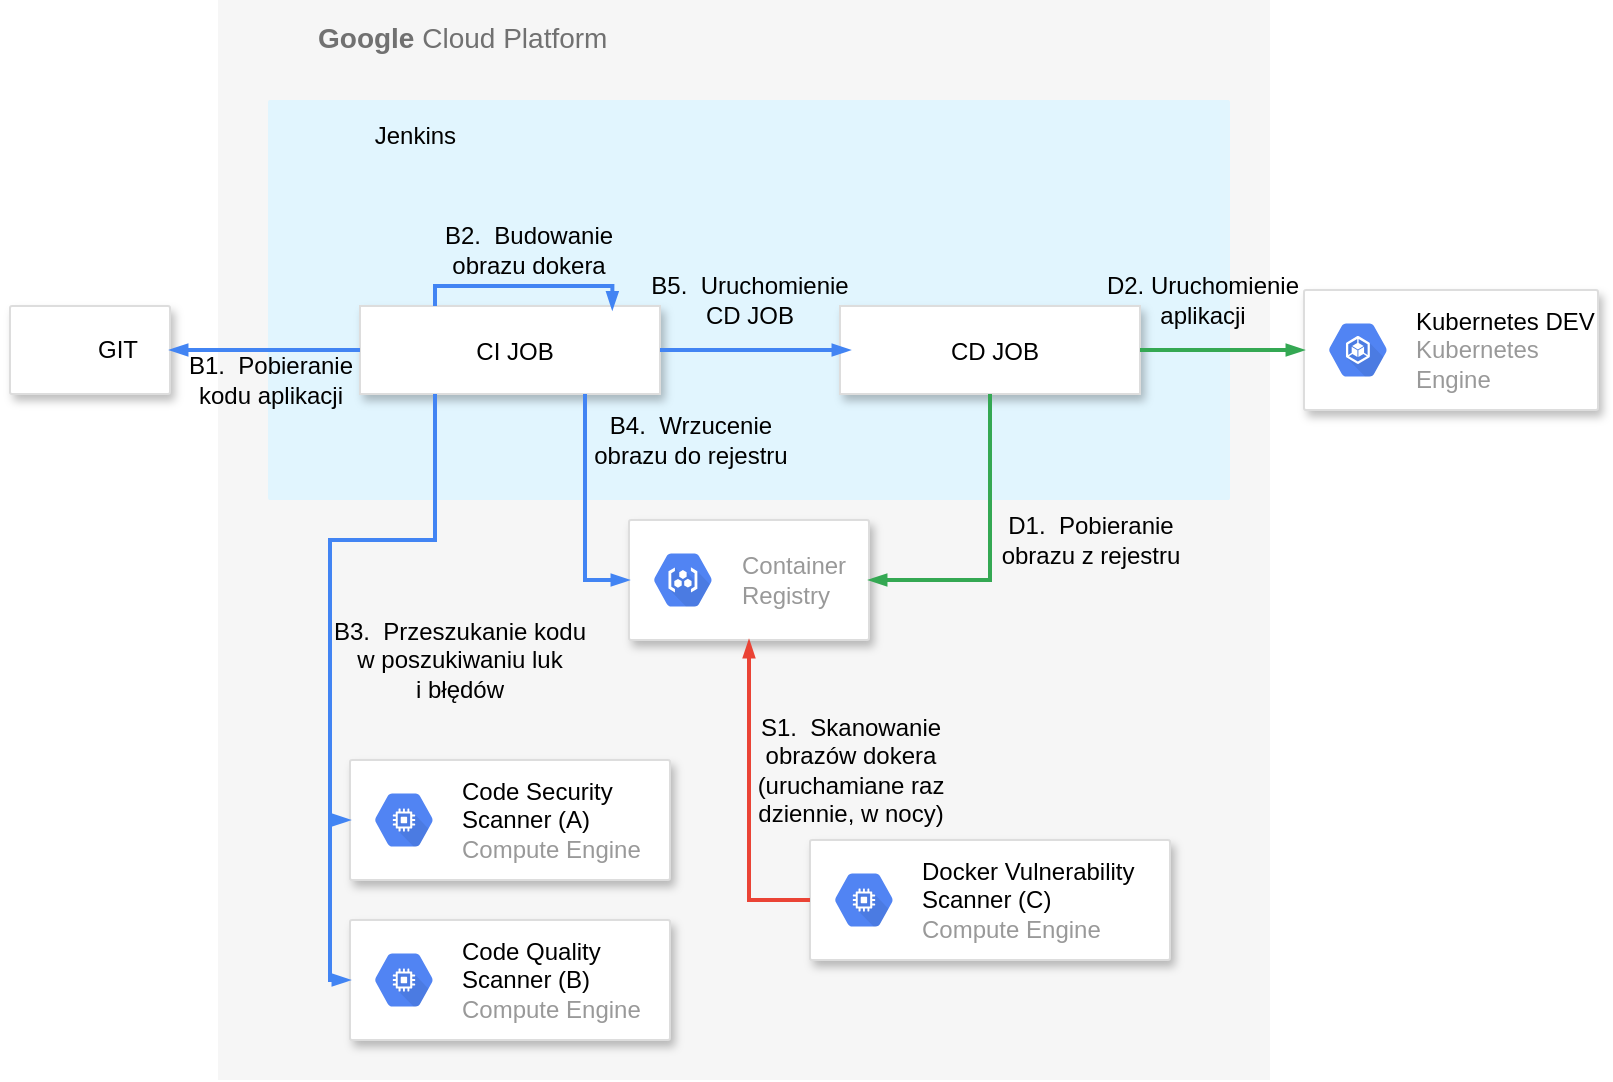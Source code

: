 <mxfile version="15.8.2" type="github">
  <diagram id="MjdOXrJQTWFa9QF7BxTR" name="Page-1">
    <mxGraphModel dx="946" dy="516" grid="1" gridSize="10" guides="1" tooltips="1" connect="1" arrows="1" fold="1" page="1" pageScale="1" pageWidth="827" pageHeight="1169" math="0" shadow="0">
      <root>
        <mxCell id="0" />
        <mxCell id="1" parent="0" />
        <mxCell id="-NTaaX5w-wmXJWBAAZoD-1" value="&lt;b&gt;Google &lt;/b&gt;Cloud Platform" style="fillColor=#F6F6F6;strokeColor=none;shadow=0;gradientColor=none;fontSize=14;align=left;spacing=10;fontColor=#717171;9E9E9E;verticalAlign=top;spacingTop=-4;fontStyle=0;spacingLeft=40;html=1;container=0;" vertex="1" parent="1">
          <mxGeometry x="124" y="10" width="526" height="540" as="geometry" />
        </mxCell>
        <mxCell id="-NTaaX5w-wmXJWBAAZoD-2" value="" style="strokeColor=#dddddd;shadow=1;strokeWidth=1;rounded=1;absoluteArcSize=1;arcSize=2;" vertex="1" parent="1">
          <mxGeometry x="20" y="163" width="80" height="44" as="geometry" />
        </mxCell>
        <mxCell id="-NTaaX5w-wmXJWBAAZoD-3" value="GIT" style="sketch=0;dashed=0;connectable=0;html=1;fillColor=default;strokeColor=none;shape=mxgraph.gcp2.blank;part=1;labelPosition=right;verticalLabelPosition=middle;align=left;verticalAlign=middle;spacingLeft=5;fontSize=12;" vertex="1" parent="-NTaaX5w-wmXJWBAAZoD-2">
          <mxGeometry y="0.5" width="32" height="32" relative="1" as="geometry">
            <mxPoint x="5" y="-16" as="offset" />
          </mxGeometry>
        </mxCell>
        <mxCell id="-NTaaX5w-wmXJWBAAZoD-4" value="" style="shape=image;html=1;verticalAlign=top;verticalLabelPosition=bottom;labelBackgroundColor=#ffffff;imageAspect=0;aspect=fixed;image=https://cdn2.iconfinder.com/data/icons/font-awesome/1792/git-square-128.png;fillColor=none;" vertex="1" parent="-NTaaX5w-wmXJWBAAZoD-2">
          <mxGeometry x="6.67" y="6" width="32" height="32" as="geometry" />
        </mxCell>
        <mxCell id="-NTaaX5w-wmXJWBAAZoD-8" value="&lt;font color=&quot;#000000&quot;&gt;&amp;nbsp; &amp;nbsp; &amp;nbsp; &amp;nbsp; &amp;nbsp; &amp;nbsp; &amp;nbsp;Jenkins&lt;/font&gt;" style="sketch=0;points=[[0,0,0],[0.25,0,0],[0.5,0,0],[0.75,0,0],[1,0,0],[1,0.25,0],[1,0.5,0],[1,0.75,0],[1,1,0],[0.75,1,0],[0.5,1,0],[0.25,1,0],[0,1,0],[0,0.75,0],[0,0.5,0],[0,0.25,0]];rounded=1;absoluteArcSize=1;arcSize=2;html=1;strokeColor=none;gradientColor=none;shadow=0;dashed=0;fontSize=12;fontColor=#9E9E9E;align=left;verticalAlign=top;spacing=10;spacingTop=-4;fillColor=#E1F5FE;" vertex="1" parent="1">
          <mxGeometry x="149" y="60" width="481" height="200" as="geometry" />
        </mxCell>
        <mxCell id="-NTaaX5w-wmXJWBAAZoD-9" value="" style="shape=image;html=1;verticalAlign=top;verticalLabelPosition=bottom;labelBackgroundColor=#ffffff;imageAspect=0;aspect=fixed;image=https://cdn0.iconfinder.com/data/icons/font-awesome-brands-vol-1/512/jenkins-128.png;fillColor=default;" vertex="1" parent="1">
          <mxGeometry x="149" y="60" width="40" height="40" as="geometry" />
        </mxCell>
        <mxCell id="-NTaaX5w-wmXJWBAAZoD-11" value="CI JOB" style="dashed=0;strokeColor=#dddddd;shadow=1;strokeWidth=1;labelPosition=center;verticalLabelPosition=middle;align=center;verticalAlign=middle;spacingLeft=5;fontSize=12;fontColor=#000000;fillColor=default;" vertex="1" parent="1">
          <mxGeometry x="195" y="163" width="150" height="44" as="geometry" />
        </mxCell>
        <mxCell id="-NTaaX5w-wmXJWBAAZoD-12" value="CD JOB" style="dashed=0;strokeColor=#dddddd;shadow=1;strokeWidth=1;labelPosition=center;verticalLabelPosition=middle;align=center;verticalAlign=middle;spacingLeft=5;fontSize=12;fontColor=#000000;fillColor=default;" vertex="1" parent="1">
          <mxGeometry x="435" y="163" width="150" height="44" as="geometry" />
        </mxCell>
        <mxCell id="-NTaaX5w-wmXJWBAAZoD-13" value="" style="strokeColor=#dddddd;shadow=1;strokeWidth=1;rounded=1;absoluteArcSize=1;arcSize=2;fontColor=#000000;fillColor=default;align=center;" vertex="1" parent="1">
          <mxGeometry x="190" y="390" width="160" height="60" as="geometry" />
        </mxCell>
        <mxCell id="-NTaaX5w-wmXJWBAAZoD-14" value="&lt;font color=&quot;#000000&quot;&gt;Code Security&lt;br&gt;Scanner (A)&lt;/font&gt;&lt;br&gt;Compute Engine" style="sketch=0;dashed=0;connectable=0;html=1;fillColor=#5184F3;strokeColor=none;shape=mxgraph.gcp2.hexIcon;prIcon=compute_engine;part=1;labelPosition=right;verticalLabelPosition=middle;align=left;verticalAlign=middle;spacingLeft=5;fontColor=#999999;fontSize=12;" vertex="1" parent="-NTaaX5w-wmXJWBAAZoD-13">
          <mxGeometry y="0.5" width="44" height="39" relative="1" as="geometry">
            <mxPoint x="5" y="-19.5" as="offset" />
          </mxGeometry>
        </mxCell>
        <mxCell id="-NTaaX5w-wmXJWBAAZoD-15" value="" style="strokeColor=#dddddd;shadow=1;strokeWidth=1;rounded=1;absoluteArcSize=1;arcSize=2;fontColor=#000000;fillColor=default;align=center;" vertex="1" parent="1">
          <mxGeometry x="190" y="470" width="160" height="60" as="geometry" />
        </mxCell>
        <mxCell id="-NTaaX5w-wmXJWBAAZoD-16" value="&lt;font color=&quot;#000000&quot;&gt;Code Quality&lt;br&gt;Scanner (B)&lt;/font&gt;&lt;br&gt;Compute Engine" style="sketch=0;dashed=0;connectable=0;html=1;fillColor=#5184F3;strokeColor=none;shape=mxgraph.gcp2.hexIcon;prIcon=compute_engine;part=1;labelPosition=right;verticalLabelPosition=middle;align=left;verticalAlign=middle;spacingLeft=5;fontColor=#999999;fontSize=12;" vertex="1" parent="-NTaaX5w-wmXJWBAAZoD-15">
          <mxGeometry y="0.5" width="44" height="39" relative="1" as="geometry">
            <mxPoint x="5" y="-19.5" as="offset" />
          </mxGeometry>
        </mxCell>
        <mxCell id="-NTaaX5w-wmXJWBAAZoD-17" value="" style="strokeColor=#dddddd;shadow=1;strokeWidth=1;rounded=1;absoluteArcSize=1;arcSize=2;fontColor=#000000;fillColor=default;align=center;" vertex="1" parent="1">
          <mxGeometry x="329.5" y="270" width="120" height="60" as="geometry" />
        </mxCell>
        <mxCell id="-NTaaX5w-wmXJWBAAZoD-18" value="Container&#xa;Registry" style="sketch=0;dashed=0;connectable=0;html=1;fillColor=#5184F3;strokeColor=none;shape=mxgraph.gcp2.hexIcon;prIcon=container_registry;part=1;labelPosition=right;verticalLabelPosition=middle;align=left;verticalAlign=middle;spacingLeft=5;fontColor=#999999;fontSize=12;" vertex="1" parent="-NTaaX5w-wmXJWBAAZoD-17">
          <mxGeometry y="0.5" width="44" height="39" relative="1" as="geometry">
            <mxPoint x="5" y="-19.5" as="offset" />
          </mxGeometry>
        </mxCell>
        <mxCell id="-NTaaX5w-wmXJWBAAZoD-19" value="" style="strokeColor=#dddddd;shadow=1;strokeWidth=1;rounded=1;absoluteArcSize=1;arcSize=2;fontColor=#000000;fillColor=default;align=center;" vertex="1" parent="1">
          <mxGeometry x="420" y="430" width="180" height="60" as="geometry" />
        </mxCell>
        <mxCell id="-NTaaX5w-wmXJWBAAZoD-20" value="&lt;font color=&quot;#000000&quot;&gt;Docker Vulnerability&lt;br&gt;Scanner (C)&lt;/font&gt;&lt;br&gt;Compute Engine" style="sketch=0;dashed=0;connectable=0;html=1;fillColor=#5184F3;strokeColor=none;shape=mxgraph.gcp2.hexIcon;prIcon=compute_engine;part=1;labelPosition=right;verticalLabelPosition=middle;align=left;verticalAlign=middle;spacingLeft=5;fontColor=#999999;fontSize=12;" vertex="1" parent="-NTaaX5w-wmXJWBAAZoD-19">
          <mxGeometry y="0.5" width="44" height="39" relative="1" as="geometry">
            <mxPoint x="5" y="-19.5" as="offset" />
          </mxGeometry>
        </mxCell>
        <mxCell id="-NTaaX5w-wmXJWBAAZoD-21" value="" style="strokeColor=#dddddd;shadow=1;strokeWidth=1;rounded=1;absoluteArcSize=1;arcSize=2;fontColor=#000000;fillColor=default;align=center;" vertex="1" parent="1">
          <mxGeometry x="667" y="155" width="147" height="60" as="geometry" />
        </mxCell>
        <mxCell id="-NTaaX5w-wmXJWBAAZoD-22" value="&lt;font color=&quot;#000000&quot;&gt;&lt;span&gt;Kubernetes DEV&lt;br&gt;&lt;/span&gt;&lt;/font&gt;Kubernetes&lt;br&gt;Engine" style="sketch=0;dashed=0;connectable=0;html=1;fillColor=#5184F3;strokeColor=none;shape=mxgraph.gcp2.hexIcon;prIcon=container_engine;part=1;labelPosition=right;verticalLabelPosition=middle;align=left;verticalAlign=middle;spacingLeft=5;fontColor=#999999;fontSize=12;" vertex="1" parent="-NTaaX5w-wmXJWBAAZoD-21">
          <mxGeometry y="0.5" width="44" height="39" relative="1" as="geometry">
            <mxPoint x="5" y="-19.5" as="offset" />
          </mxGeometry>
        </mxCell>
        <mxCell id="-NTaaX5w-wmXJWBAAZoD-23" value="B1. &amp;nbsp;Pobieranie kodu aplikacji" style="text;html=1;strokeColor=none;fillColor=none;align=center;verticalAlign=middle;whiteSpace=wrap;rounded=0;fontColor=#000000;" vertex="1" parent="1">
          <mxGeometry x="100" y="185" width="101" height="30" as="geometry" />
        </mxCell>
        <mxCell id="-NTaaX5w-wmXJWBAAZoD-24" value="" style="edgeStyle=orthogonalEdgeStyle;fontSize=12;html=1;endArrow=blockThin;endFill=1;rounded=0;strokeWidth=2;endSize=4;startSize=4;dashed=0;strokeColor=#4284F3;fontColor=#000000;exitX=0;exitY=0.5;exitDx=0;exitDy=0;entryX=1;entryY=0.5;entryDx=0;entryDy=0;" edge="1" parent="1" source="-NTaaX5w-wmXJWBAAZoD-11" target="-NTaaX5w-wmXJWBAAZoD-2">
          <mxGeometry width="100" relative="1" as="geometry">
            <mxPoint x="229.5" y="240" as="sourcePoint" />
            <mxPoint x="329.5" y="240" as="targetPoint" />
          </mxGeometry>
        </mxCell>
        <mxCell id="-NTaaX5w-wmXJWBAAZoD-26" value="" style="edgeStyle=orthogonalEdgeStyle;fontSize=12;html=1;endArrow=blockThin;endFill=1;rounded=0;strokeWidth=2;endSize=4;startSize=4;dashed=0;strokeColor=#4284F3;fontColor=#000000;exitX=0.25;exitY=0;exitDx=0;exitDy=0;entryX=0.841;entryY=0.04;entryDx=0;entryDy=0;entryPerimeter=0;" edge="1" parent="1" source="-NTaaX5w-wmXJWBAAZoD-11" target="-NTaaX5w-wmXJWBAAZoD-11">
          <mxGeometry width="100" relative="1" as="geometry">
            <mxPoint x="220" y="140" as="sourcePoint" />
            <mxPoint x="320" y="140" as="targetPoint" />
            <Array as="points">
              <mxPoint x="233" y="153" />
              <mxPoint x="321" y="153" />
            </Array>
          </mxGeometry>
        </mxCell>
        <mxCell id="-NTaaX5w-wmXJWBAAZoD-27" value="B2. &amp;nbsp;Budowanie obrazu dokera" style="text;html=1;strokeColor=none;fillColor=none;align=center;verticalAlign=middle;whiteSpace=wrap;rounded=0;fontColor=#000000;" vertex="1" parent="1">
          <mxGeometry x="228.5" y="120" width="101" height="30" as="geometry" />
        </mxCell>
        <mxCell id="-NTaaX5w-wmXJWBAAZoD-28" value="B3. &amp;nbsp;Przeszukanie kodu w poszukiwaniu luk&lt;br&gt;i błędów" style="text;html=1;strokeColor=none;fillColor=none;align=center;verticalAlign=middle;whiteSpace=wrap;rounded=0;fontColor=#000000;" vertex="1" parent="1">
          <mxGeometry x="180" y="310" width="130" height="60" as="geometry" />
        </mxCell>
        <mxCell id="-NTaaX5w-wmXJWBAAZoD-29" value="" style="edgeStyle=orthogonalEdgeStyle;fontSize=12;html=1;endArrow=blockThin;endFill=1;rounded=0;strokeWidth=2;endSize=4;startSize=4;dashed=0;strokeColor=#4284F3;fontColor=#000000;entryX=0;entryY=0.5;entryDx=0;entryDy=0;exitX=0.25;exitY=1;exitDx=0;exitDy=0;" edge="1" parent="1" source="-NTaaX5w-wmXJWBAAZoD-11" target="-NTaaX5w-wmXJWBAAZoD-13">
          <mxGeometry width="100" relative="1" as="geometry">
            <mxPoint x="149" y="290" as="sourcePoint" />
            <mxPoint x="249" y="290" as="targetPoint" />
            <Array as="points">
              <mxPoint x="233" y="280" />
              <mxPoint x="180" y="280" />
              <mxPoint x="180" y="420" />
            </Array>
          </mxGeometry>
        </mxCell>
        <mxCell id="-NTaaX5w-wmXJWBAAZoD-30" value="" style="edgeStyle=orthogonalEdgeStyle;fontSize=12;html=1;endArrow=blockThin;endFill=1;rounded=0;strokeWidth=2;endSize=4;startSize=4;dashed=0;strokeColor=#4284F3;fontColor=#000000;entryX=0;entryY=0.5;entryDx=0;entryDy=0;" edge="1" parent="1" target="-NTaaX5w-wmXJWBAAZoD-15">
          <mxGeometry width="100" relative="1" as="geometry">
            <mxPoint x="180" y="420" as="sourcePoint" />
            <mxPoint x="410" y="280" as="targetPoint" />
            <Array as="points">
              <mxPoint x="180" y="500" />
            </Array>
          </mxGeometry>
        </mxCell>
        <mxCell id="-NTaaX5w-wmXJWBAAZoD-31" value="" style="edgeStyle=orthogonalEdgeStyle;fontSize=12;html=1;endArrow=blockThin;endFill=1;rounded=0;strokeWidth=2;endSize=4;startSize=4;dashed=0;strokeColor=#4284F3;fontColor=#000000;exitX=0.75;exitY=1;exitDx=0;exitDy=0;entryX=0;entryY=0.5;entryDx=0;entryDy=0;" edge="1" parent="1" source="-NTaaX5w-wmXJWBAAZoD-11" target="-NTaaX5w-wmXJWBAAZoD-17">
          <mxGeometry width="100" relative="1" as="geometry">
            <mxPoint x="310" y="280" as="sourcePoint" />
            <mxPoint x="410" y="280" as="targetPoint" />
          </mxGeometry>
        </mxCell>
        <mxCell id="-NTaaX5w-wmXJWBAAZoD-32" value="B4. &amp;nbsp;Wrzucenie obrazu do rejestru" style="text;html=1;strokeColor=none;fillColor=none;align=center;verticalAlign=middle;whiteSpace=wrap;rounded=0;fontColor=#000000;" vertex="1" parent="1">
          <mxGeometry x="310" y="215" width="101" height="30" as="geometry" />
        </mxCell>
        <mxCell id="-NTaaX5w-wmXJWBAAZoD-33" value="" style="edgeStyle=orthogonalEdgeStyle;fontSize=12;html=1;endArrow=blockThin;endFill=1;rounded=0;strokeWidth=2;endSize=4;startSize=4;dashed=0;strokeColor=#4284F3;fontColor=#000000;exitX=1;exitY=0.5;exitDx=0;exitDy=0;" edge="1" parent="1" source="-NTaaX5w-wmXJWBAAZoD-11">
          <mxGeometry width="100" relative="1" as="geometry">
            <mxPoint x="363" y="140" as="sourcePoint" />
            <mxPoint x="440" y="185" as="targetPoint" />
          </mxGeometry>
        </mxCell>
        <mxCell id="-NTaaX5w-wmXJWBAAZoD-34" value="B5. &amp;nbsp;Uruchomienie CD JOB" style="text;html=1;strokeColor=none;fillColor=none;align=center;verticalAlign=middle;whiteSpace=wrap;rounded=0;fontColor=#000000;" vertex="1" parent="1">
          <mxGeometry x="337.75" y="145" width="103.5" height="30" as="geometry" />
        </mxCell>
        <mxCell id="-NTaaX5w-wmXJWBAAZoD-35" value="" style="edgeStyle=orthogonalEdgeStyle;fontSize=12;html=1;endArrow=blockThin;endFill=1;rounded=0;strokeWidth=2;endSize=4;startSize=4;strokeColor=#34A853;dashed=0;fontColor=#000000;exitX=0.5;exitY=1;exitDx=0;exitDy=0;entryX=1;entryY=0.5;entryDx=0;entryDy=0;" edge="1" parent="1" source="-NTaaX5w-wmXJWBAAZoD-12" target="-NTaaX5w-wmXJWBAAZoD-17">
          <mxGeometry width="100" relative="1" as="geometry">
            <mxPoint x="310" y="280" as="sourcePoint" />
            <mxPoint x="410" y="280" as="targetPoint" />
            <Array as="points">
              <mxPoint x="510" y="300" />
            </Array>
          </mxGeometry>
        </mxCell>
        <mxCell id="-NTaaX5w-wmXJWBAAZoD-36" value="D1. &amp;nbsp;Pobieranie obrazu z rejestru" style="text;html=1;strokeColor=none;fillColor=none;align=center;verticalAlign=middle;whiteSpace=wrap;rounded=0;fontColor=#000000;" vertex="1" parent="1">
          <mxGeometry x="510" y="265" width="101" height="30" as="geometry" />
        </mxCell>
        <mxCell id="-NTaaX5w-wmXJWBAAZoD-37" value="" style="edgeStyle=orthogonalEdgeStyle;fontSize=12;html=1;endArrow=blockThin;endFill=1;rounded=0;strokeWidth=2;endSize=4;startSize=4;strokeColor=#34A853;dashed=0;fontColor=#000000;exitX=1;exitY=0.5;exitDx=0;exitDy=0;entryX=0;entryY=0.5;entryDx=0;entryDy=0;" edge="1" parent="1" source="-NTaaX5w-wmXJWBAAZoD-12" target="-NTaaX5w-wmXJWBAAZoD-21">
          <mxGeometry width="100" relative="1" as="geometry">
            <mxPoint x="590" y="183.82" as="sourcePoint" />
            <mxPoint x="690" y="183.82" as="targetPoint" />
          </mxGeometry>
        </mxCell>
        <mxCell id="-NTaaX5w-wmXJWBAAZoD-38" value="D2. Uruchomienie aplikacji" style="text;html=1;strokeColor=none;fillColor=none;align=center;verticalAlign=middle;whiteSpace=wrap;rounded=0;fontColor=#000000;" vertex="1" parent="1">
          <mxGeometry x="566" y="145" width="101" height="30" as="geometry" />
        </mxCell>
        <mxCell id="-NTaaX5w-wmXJWBAAZoD-39" value="" style="edgeStyle=orthogonalEdgeStyle;fontSize=12;html=1;endArrow=blockThin;endFill=1;rounded=0;strokeWidth=2;endSize=4;startSize=4;strokeColor=#EA4335;dashed=0;fontColor=#000000;entryX=0.5;entryY=1;entryDx=0;entryDy=0;exitX=0;exitY=0.5;exitDx=0;exitDy=0;" edge="1" parent="1" source="-NTaaX5w-wmXJWBAAZoD-19" target="-NTaaX5w-wmXJWBAAZoD-17">
          <mxGeometry width="100" relative="1" as="geometry">
            <mxPoint x="310" y="280" as="sourcePoint" />
            <mxPoint x="410" y="280" as="targetPoint" />
          </mxGeometry>
        </mxCell>
        <mxCell id="-NTaaX5w-wmXJWBAAZoD-40" value="S1. &amp;nbsp;Skanowanie obrazów dokera (uruchamiane raz dziennie, w nocy)" style="text;html=1;strokeColor=none;fillColor=none;align=center;verticalAlign=middle;whiteSpace=wrap;rounded=0;fontColor=#000000;" vertex="1" parent="1">
          <mxGeometry x="390" y="380" width="101" height="30" as="geometry" />
        </mxCell>
      </root>
    </mxGraphModel>
  </diagram>
</mxfile>
